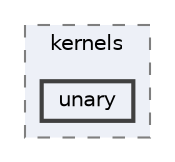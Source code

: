 digraph "/home/runner/work/machine-learning-compilers/machine-learning-compilers/include/mlc/kernels/unary"
{
 // LATEX_PDF_SIZE
  bgcolor="transparent";
  edge [fontname=Helvetica,fontsize=10,labelfontname=Helvetica,labelfontsize=10];
  node [fontname=Helvetica,fontsize=10,shape=box,height=0.2,width=0.4];
  compound=true
  subgraph clusterdir_268f02cdae9f498a0b5a6088de2d9299 {
    graph [ bgcolor="#edf0f7", pencolor="grey50", label="kernels", fontname=Helvetica,fontsize=10 style="filled,dashed", URL="dir_268f02cdae9f498a0b5a6088de2d9299.html",tooltip=""]
  dir_6ff55a3732977f6800710b1c31ded653 [label="unary", fillcolor="#edf0f7", color="grey25", style="filled,bold", URL="dir_6ff55a3732977f6800710b1c31ded653.html",tooltip=""];
  }
}
